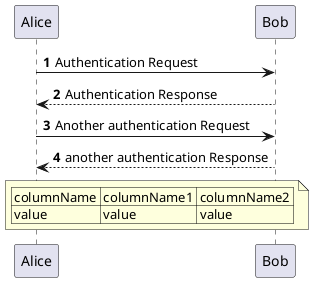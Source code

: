 @startuml
autonumber
Alice -> Bob: Authentication Request
Bob --> Alice: Authentication Response
Alice -> Bob: Another authentication Request
Alice <-- Bob: another authentication Response
note across
| columnName | columnName1 | columnName2 |
| value | value | value |
end note
@enduml